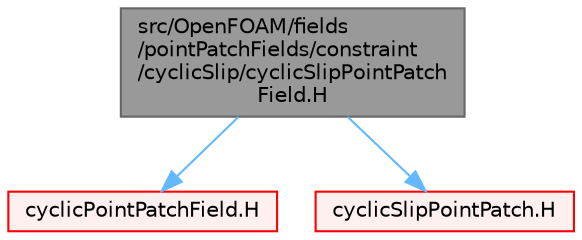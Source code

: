 digraph "src/OpenFOAM/fields/pointPatchFields/constraint/cyclicSlip/cyclicSlipPointPatchField.H"
{
 // LATEX_PDF_SIZE
  bgcolor="transparent";
  edge [fontname=Helvetica,fontsize=10,labelfontname=Helvetica,labelfontsize=10];
  node [fontname=Helvetica,fontsize=10,shape=box,height=0.2,width=0.4];
  Node1 [id="Node000001",label="src/OpenFOAM/fields\l/pointPatchFields/constraint\l/cyclicSlip/cyclicSlipPointPatch\lField.H",height=0.2,width=0.4,color="gray40", fillcolor="grey60", style="filled", fontcolor="black",tooltip=" "];
  Node1 -> Node2 [id="edge1_Node000001_Node000002",color="steelblue1",style="solid",tooltip=" "];
  Node2 [id="Node000002",label="cyclicPointPatchField.H",height=0.2,width=0.4,color="red", fillcolor="#FFF0F0", style="filled",URL="$cyclicPointPatchField_8H.html",tooltip=" "];
  Node1 -> Node280 [id="edge2_Node000001_Node000280",color="steelblue1",style="solid",tooltip=" "];
  Node280 [id="Node000280",label="cyclicSlipPointPatch.H",height=0.2,width=0.4,color="red", fillcolor="#FFF0F0", style="filled",URL="$cyclicSlipPointPatch_8H.html",tooltip=" "];
}
